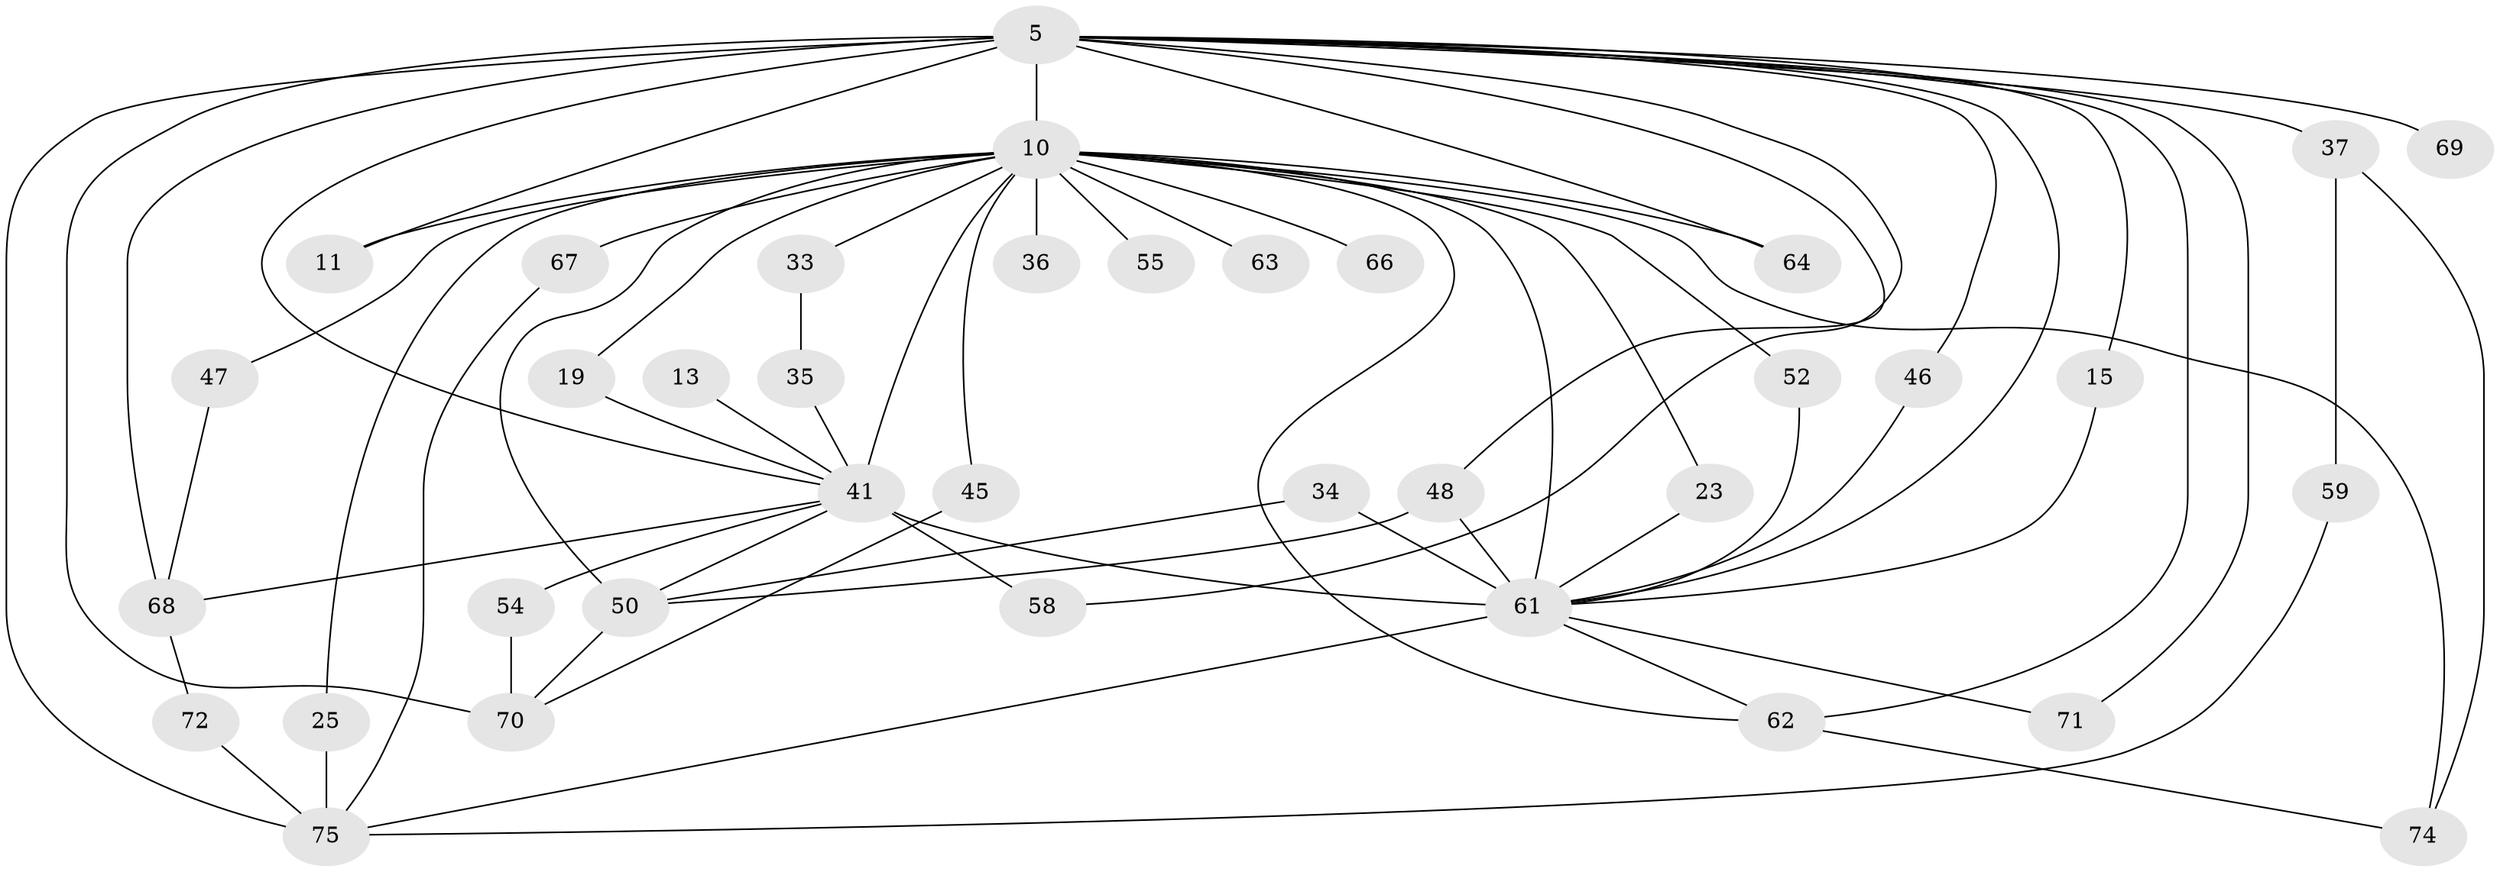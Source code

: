 // original degree distribution, {21: 0.013333333333333334, 18: 0.013333333333333334, 15: 0.013333333333333334, 14: 0.02666666666666667, 27: 0.013333333333333334, 16: 0.02666666666666667, 17: 0.02666666666666667, 2: 0.56, 10: 0.013333333333333334, 4: 0.09333333333333334, 5: 0.05333333333333334, 3: 0.14666666666666667}
// Generated by graph-tools (version 1.1) at 2025/45/03/09/25 04:45:32]
// undirected, 37 vertices, 67 edges
graph export_dot {
graph [start="1"]
  node [color=gray90,style=filled];
  5 [super="+1"];
  10 [super="+2+9"];
  11;
  13;
  15;
  19;
  23;
  25 [super="+18"];
  33 [super="+20"];
  34;
  35;
  36;
  37 [super="+24"];
  41 [super="+21+8"];
  45;
  46;
  47;
  48 [super="+31"];
  50 [super="+17+16+30"];
  52;
  54;
  55;
  58;
  59;
  61 [super="+44+7+60"];
  62 [super="+38+53"];
  63;
  64;
  66;
  67 [super="+26"];
  68 [super="+51+14+65"];
  69;
  70 [super="+22+49"];
  71 [super="+28"];
  72;
  74 [super="+40"];
  75 [super="+12+57+73"];
  5 -- 10 [weight=8];
  5 -- 11;
  5 -- 15;
  5 -- 64;
  5 -- 68 [weight=4];
  5 -- 69 [weight=2];
  5 -- 70 [weight=4];
  5 -- 75 [weight=4];
  5 -- 37 [weight=3];
  5 -- 41 [weight=5];
  5 -- 46;
  5 -- 48;
  5 -- 58;
  5 -- 62 [weight=2];
  5 -- 61 [weight=5];
  5 -- 71 [weight=2];
  10 -- 19;
  10 -- 33 [weight=3];
  10 -- 63 [weight=2];
  10 -- 66 [weight=2];
  10 -- 64;
  10 -- 50 [weight=4];
  10 -- 52;
  10 -- 55 [weight=2];
  10 -- 25;
  10 -- 41 [weight=9];
  10 -- 74;
  10 -- 61 [weight=11];
  10 -- 36;
  10 -- 11;
  10 -- 45;
  10 -- 47;
  10 -- 23;
  10 -- 67 [weight=2];
  10 -- 62;
  13 -- 41;
  15 -- 61;
  19 -- 41;
  23 -- 61;
  25 -- 75 [weight=2];
  33 -- 35;
  34 -- 50;
  34 -- 61;
  35 -- 41;
  37 -- 59;
  37 -- 74;
  41 -- 50;
  41 -- 54;
  41 -- 58;
  41 -- 68 [weight=2];
  41 -- 61 [weight=4];
  45 -- 70;
  46 -- 61;
  47 -- 68;
  48 -- 50;
  48 -- 61;
  50 -- 70;
  52 -- 61;
  54 -- 70;
  59 -- 75;
  61 -- 71 [weight=2];
  61 -- 62 [weight=2];
  61 -- 75 [weight=2];
  62 -- 74;
  67 -- 75;
  68 -- 72;
  72 -- 75;
}
